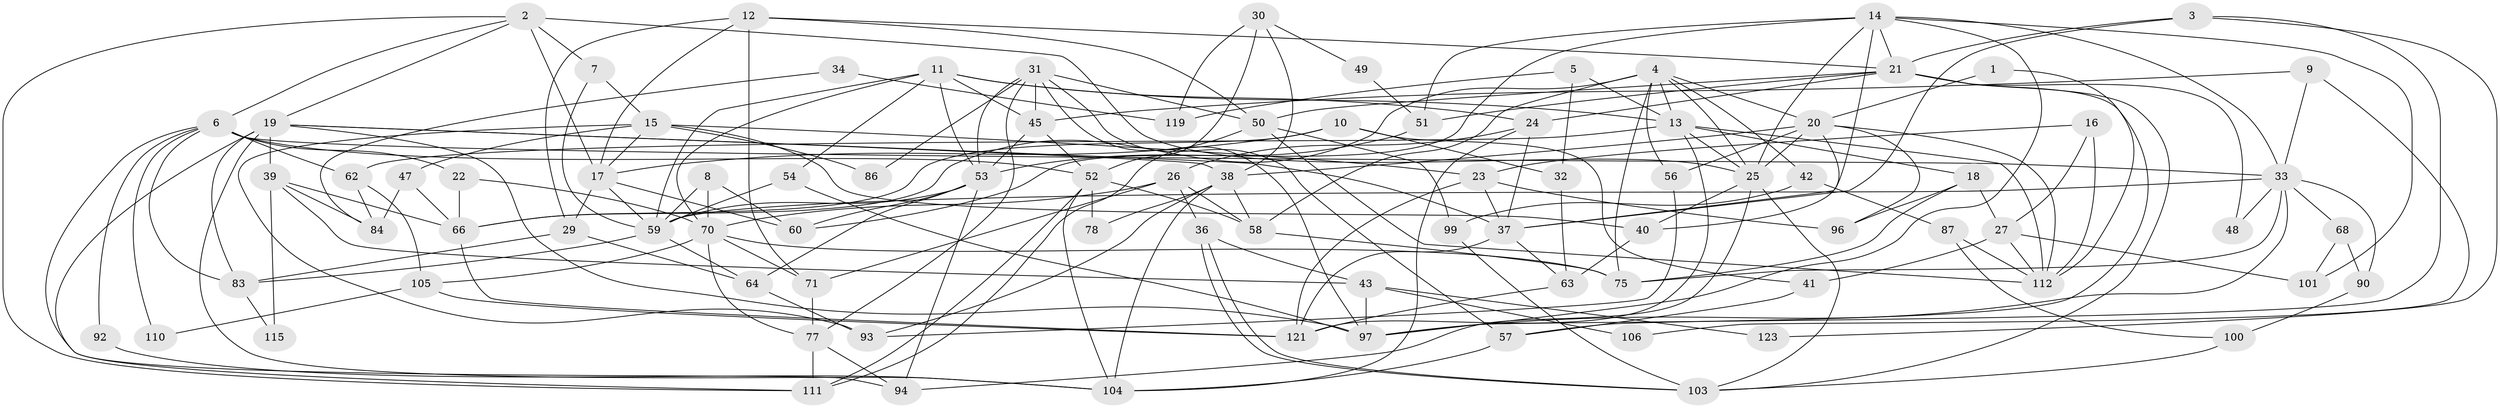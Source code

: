 // original degree distribution, {2: 0.12195121951219512, 5: 0.17886178861788618, 4: 0.23577235772357724, 8: 0.024390243902439025, 3: 0.3170731707317073, 6: 0.08130081300813008, 7: 0.04065040650406504}
// Generated by graph-tools (version 1.1) at 2025/41/03/06/25 10:41:58]
// undirected, 89 vertices, 209 edges
graph export_dot {
graph [start="1"]
  node [color=gray90,style=filled];
  1;
  2 [super="+35"];
  3;
  4;
  5;
  6 [super="+61"];
  7;
  8;
  9;
  10 [super="+107"];
  11 [super="+46"];
  12 [super="+81"];
  13 [super="+79"];
  14 [super="+76"];
  15;
  16 [super="+108"];
  17 [super="+116"];
  18;
  19 [super="+109"];
  20 [super="+73"];
  21 [super="+122"];
  22;
  23 [super="+88"];
  24;
  25 [super="+74"];
  26 [super="+28"];
  27;
  29;
  30;
  31 [super="+72"];
  32 [super="+55"];
  33 [super="+80"];
  34;
  36 [super="+82"];
  37 [super="+65"];
  38 [super="+44"];
  39;
  40;
  41;
  42;
  43;
  45 [super="+98"];
  47;
  48;
  49;
  50 [super="+67"];
  51 [super="+113"];
  52 [super="+85"];
  53 [super="+89"];
  54;
  56;
  57 [super="+114"];
  58 [super="+95"];
  59 [super="+118"];
  60;
  62 [super="+69"];
  63;
  64;
  66 [super="+102"];
  68;
  70 [super="+91"];
  71;
  75;
  77;
  78;
  83;
  84;
  86;
  87;
  90;
  92;
  93;
  94;
  96;
  97;
  99;
  100;
  101;
  103;
  104 [super="+117"];
  105;
  106;
  110;
  111;
  112 [super="+120"];
  115;
  119;
  121;
  123;
  1 -- 20;
  1 -- 112;
  2 -- 7;
  2 -- 111;
  2 -- 25;
  2 -- 19;
  2 -- 6;
  2 -- 17;
  3 -- 97;
  3 -- 21;
  3 -- 123;
  3 -- 37;
  4 -- 25;
  4 -- 56;
  4 -- 13;
  4 -- 42;
  4 -- 58;
  4 -- 66;
  4 -- 75;
  4 -- 20;
  5 -- 13;
  5 -- 119;
  5 -- 32;
  6 -- 83;
  6 -- 33;
  6 -- 92;
  6 -- 52;
  6 -- 22;
  6 -- 62;
  6 -- 110;
  6 -- 94;
  7 -- 59;
  7 -- 15;
  8 -- 70;
  8 -- 59;
  8 -- 60;
  9 -- 106;
  9 -- 33;
  9 -- 45;
  10 -- 41;
  10 -- 32;
  10 -- 17;
  10 -- 66;
  11 -- 70;
  11 -- 53;
  11 -- 54;
  11 -- 24;
  11 -- 59;
  11 -- 45;
  11 -- 13;
  12 -- 29;
  12 -- 71;
  12 -- 50;
  12 -- 21;
  12 -- 17;
  13 -- 121;
  13 -- 18;
  13 -- 112;
  13 -- 25;
  13 -- 62;
  14 -- 21;
  14 -- 37;
  14 -- 97;
  14 -- 51;
  14 -- 33;
  14 -- 25;
  14 -- 60;
  14 -- 101;
  15 -- 40;
  15 -- 17;
  15 -- 47;
  15 -- 86;
  15 -- 93;
  15 -- 23;
  16 -- 112;
  16 -- 23 [weight=2];
  16 -- 27;
  17 -- 60;
  17 -- 59;
  17 -- 29;
  18 -- 75;
  18 -- 27;
  18 -- 96;
  19 -- 38;
  19 -- 97;
  19 -- 39;
  19 -- 111;
  19 -- 37;
  19 -- 104;
  19 -- 83;
  20 -- 96;
  20 -- 38;
  20 -- 40;
  20 -- 56;
  20 -- 112;
  20 -- 25;
  21 -- 103;
  21 -- 48;
  21 -- 51;
  21 -- 50;
  21 -- 24;
  21 -- 57;
  22 -- 70;
  22 -- 66;
  23 -- 96;
  23 -- 37;
  23 -- 121;
  24 -- 37;
  24 -- 26;
  24 -- 104;
  25 -- 94;
  25 -- 103;
  25 -- 40;
  26 -- 70 [weight=2];
  26 -- 58;
  26 -- 71;
  26 -- 36;
  27 -- 41;
  27 -- 101;
  27 -- 112;
  29 -- 64;
  29 -- 83;
  30 -- 49;
  30 -- 119;
  30 -- 52;
  30 -- 38;
  31 -- 50;
  31 -- 45;
  31 -- 97;
  31 -- 53;
  31 -- 86;
  31 -- 57;
  31 -- 77;
  32 -- 63;
  33 -- 97;
  33 -- 75;
  33 -- 48;
  33 -- 68;
  33 -- 90;
  33 -- 59;
  34 -- 119;
  34 -- 84;
  36 -- 103;
  36 -- 103;
  36 -- 43;
  37 -- 63;
  37 -- 121;
  38 -- 58;
  38 -- 78;
  38 -- 104;
  38 -- 93;
  39 -- 66;
  39 -- 43;
  39 -- 84;
  39 -- 115;
  40 -- 63;
  41 -- 57;
  42 -- 99;
  42 -- 87;
  43 -- 97;
  43 -- 106;
  43 -- 123;
  45 -- 53;
  45 -- 52;
  47 -- 84;
  47 -- 66;
  49 -- 51;
  50 -- 111;
  50 -- 99;
  50 -- 112;
  51 -- 53;
  52 -- 58;
  52 -- 104;
  52 -- 78;
  52 -- 111;
  53 -- 94;
  53 -- 64;
  53 -- 60;
  53 -- 59;
  54 -- 97;
  54 -- 59;
  56 -- 93;
  57 -- 104;
  58 -- 75;
  59 -- 64;
  59 -- 83;
  62 -- 105;
  62 -- 84;
  63 -- 121;
  64 -- 93;
  66 -- 121;
  68 -- 101;
  68 -- 90;
  70 -- 77;
  70 -- 71;
  70 -- 105;
  70 -- 75;
  71 -- 77;
  77 -- 111;
  77 -- 94;
  83 -- 115;
  87 -- 100;
  87 -- 112;
  90 -- 100;
  92 -- 104;
  99 -- 103;
  100 -- 103;
  105 -- 110;
  105 -- 121;
}
